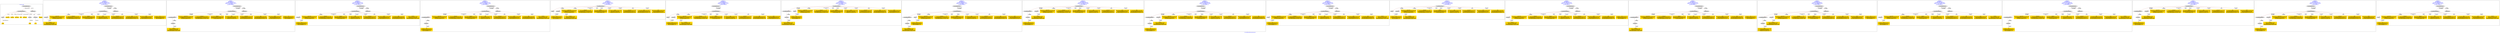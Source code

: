 digraph n0 {
fontcolor="blue"
remincross="true"
label="s14-s-california-african-american.json"
subgraph cluster_0 {
label="1-correct model"
n2[style="filled",color="white",fillcolor="lightgray",label="CulturalHeritageObject1"];
n3[style="filled",color="white",fillcolor="lightgray",label="Person1"];
n4[shape="plaintext",style="filled",fillcolor="gold",label="dimensions"];
n5[shape="plaintext",style="filled",fillcolor="gold",label="technique"];
n6[shape="plaintext",style="filled",fillcolor="gold",label="provenance"];
n7[shape="plaintext",style="filled",fillcolor="gold",label="title"];
n8[shape="plaintext",style="filled",fillcolor="gold",label="accessionId"];
n9[style="filled",color="white",fillcolor="lightgray",label="Concept1"];
n10[style="filled",color="white",fillcolor="lightgray",label="Document1"];
n11[shape="plaintext",style="filled",fillcolor="gold",label="artist"];
n12[style="filled",color="white",fillcolor="lightgray",label="EuropeanaAggregation1"];
n13[style="filled",color="white",fillcolor="lightgray",label="WebResource1"];
n14[shape="plaintext",style="filled",fillcolor="gold",label="imageUrl"];
n15[shape="plaintext",style="filled",fillcolor="gold",label="type"];
n16[shape="plaintext",style="filled",fillcolor="gold",label="url"];
}
subgraph cluster_1 {
label="candidate 0\nlink coherence:1.0\nnode coherence:1.0\nconfidence:0.5406839031728327\nmapping score:0.6246724121687219\ncost:11.9997\n-precision:0.67-recall:0.57"
n18[style="filled",color="white",fillcolor="lightgray",label="CulturalHeritageObject1"];
n19[style="filled",color="white",fillcolor="lightgray",label="Document1"];
n20[style="filled",color="white",fillcolor="lightgray",label="EuropeanaAggregation1"];
n21[style="filled",color="white",fillcolor="lightgray",label="WebResource1"];
n22[shape="plaintext",style="filled",fillcolor="gold",label="url\n[WebResource,classLink,0.531]\n[CulturalHeritageObject,extent,0.219]\n[Document,classLink,0.139]\n[Person,dateOfBirth,0.111]"];
n23[shape="plaintext",style="filled",fillcolor="gold",label="accessionId\n[CulturalHeritageObject,accessionNumber,0.735]\n[CulturalHeritageObject,provenance,0.224]\n[WebResource,classLink,0.041]\n[CulturalHeritageObject,title,0.0]"];
n24[shape="plaintext",style="filled",fillcolor="gold",label="dimensions\n[CulturalHeritageObject,extent,0.655]\n[CulturalHeritageObject,accessionNumber,0.151]\n[CulturalHeritageObject,description,0.105]\n[CulturalHeritageObject,provenance,0.089]"];
n25[shape="plaintext",style="filled",fillcolor="gold",label="technique\n[CulturalHeritageObject,medium,0.733]\n[CulturalHeritageObject,description,0.122]\n[Person,biographicalInformation,0.081]\n[Concept,prefLabel,0.064]"];
n26[shape="plaintext",style="filled",fillcolor="gold",label="type\n[CulturalHeritageObject,provenance,0.442]\n[Document,classLink,0.247]\n[CulturalHeritageObject,rightsHolder,0.178]\n[WebResource,classLink,0.133]"];
n27[shape="plaintext",style="filled",fillcolor="gold",label="provenance\n[CulturalHeritageObject,provenance,0.673]\n[CulturalHeritageObject,title,0.125]\n[CulturalHeritageObject,description,0.121]\n[Person,biographicalInformation,0.081]"];
n28[shape="plaintext",style="filled",fillcolor="gold",label="imageUrl\n[WebResource,classLink,0.495]\n[Document,classLink,0.489]\n[CulturalHeritageObject,description,0.008]\n[CulturalHeritageObject,medium,0.008]"];
n29[shape="plaintext",style="filled",fillcolor="gold",label="title\n[CulturalHeritageObject,title,0.346]\n[CulturalHeritageObject,description,0.32]\n[Person,biographicalInformation,0.218]\n[CulturalHeritageObject,provenance,0.116]"];
n30[shape="plaintext",style="filled",fillcolor="gold",label="artist\n[CulturalHeritageObject,description,0.261]\n[CulturalHeritageObject,title,0.254]\n[Person,nameOfThePerson,0.245]\n[CulturalHeritageObject,provenance,0.24]"];
}
subgraph cluster_2 {
label="candidate 1\nlink coherence:1.0\nnode coherence:1.0\nconfidence:0.5406839031728327\nmapping score:0.6246724121687219\ncost:12.99968\n-precision:0.54-recall:0.5"
n32[style="filled",color="white",fillcolor="lightgray",label="CulturalHeritageObject1"];
n33[style="filled",color="white",fillcolor="lightgray",label="CulturalHeritageObject2"];
n34[style="filled",color="white",fillcolor="lightgray",label="Document2"];
n35[style="filled",color="white",fillcolor="lightgray",label="EuropeanaAggregation1"];
n36[style="filled",color="white",fillcolor="lightgray",label="WebResource1"];
n37[shape="plaintext",style="filled",fillcolor="gold",label="url\n[WebResource,classLink,0.531]\n[CulturalHeritageObject,extent,0.219]\n[Document,classLink,0.139]\n[Person,dateOfBirth,0.111]"];
n38[shape="plaintext",style="filled",fillcolor="gold",label="accessionId\n[CulturalHeritageObject,accessionNumber,0.735]\n[CulturalHeritageObject,provenance,0.224]\n[WebResource,classLink,0.041]\n[CulturalHeritageObject,title,0.0]"];
n39[shape="plaintext",style="filled",fillcolor="gold",label="dimensions\n[CulturalHeritageObject,extent,0.655]\n[CulturalHeritageObject,accessionNumber,0.151]\n[CulturalHeritageObject,description,0.105]\n[CulturalHeritageObject,provenance,0.089]"];
n40[shape="plaintext",style="filled",fillcolor="gold",label="technique\n[CulturalHeritageObject,medium,0.733]\n[CulturalHeritageObject,description,0.122]\n[Person,biographicalInformation,0.081]\n[Concept,prefLabel,0.064]"];
n41[shape="plaintext",style="filled",fillcolor="gold",label="type\n[CulturalHeritageObject,provenance,0.442]\n[Document,classLink,0.247]\n[CulturalHeritageObject,rightsHolder,0.178]\n[WebResource,classLink,0.133]"];
n42[shape="plaintext",style="filled",fillcolor="gold",label="provenance\n[CulturalHeritageObject,provenance,0.673]\n[CulturalHeritageObject,title,0.125]\n[CulturalHeritageObject,description,0.121]\n[Person,biographicalInformation,0.081]"];
n43[shape="plaintext",style="filled",fillcolor="gold",label="imageUrl\n[WebResource,classLink,0.495]\n[Document,classLink,0.489]\n[CulturalHeritageObject,description,0.008]\n[CulturalHeritageObject,medium,0.008]"];
n44[shape="plaintext",style="filled",fillcolor="gold",label="title\n[CulturalHeritageObject,title,0.346]\n[CulturalHeritageObject,description,0.32]\n[Person,biographicalInformation,0.218]\n[CulturalHeritageObject,provenance,0.116]"];
n45[shape="plaintext",style="filled",fillcolor="gold",label="artist\n[CulturalHeritageObject,description,0.261]\n[CulturalHeritageObject,title,0.254]\n[Person,nameOfThePerson,0.245]\n[CulturalHeritageObject,provenance,0.24]"];
}
subgraph cluster_3 {
label="candidate 10\nlink coherence:1.0\nnode coherence:1.0\nconfidence:0.49395591104176184\nmapping score:0.6090964147916983\ncost:11.9997\n-precision:0.75-recall:0.64"
n47[style="filled",color="white",fillcolor="lightgray",label="CulturalHeritageObject1"];
n48[style="filled",color="white",fillcolor="lightgray",label="Document1"];
n49[style="filled",color="white",fillcolor="lightgray",label="EuropeanaAggregation1"];
n50[style="filled",color="white",fillcolor="lightgray",label="WebResource1"];
n51[shape="plaintext",style="filled",fillcolor="gold",label="imageUrl\n[WebResource,classLink,0.495]\n[Document,classLink,0.489]\n[CulturalHeritageObject,description,0.008]\n[CulturalHeritageObject,medium,0.008]"];
n52[shape="plaintext",style="filled",fillcolor="gold",label="accessionId\n[CulturalHeritageObject,accessionNumber,0.735]\n[CulturalHeritageObject,provenance,0.224]\n[WebResource,classLink,0.041]\n[CulturalHeritageObject,title,0.0]"];
n53[shape="plaintext",style="filled",fillcolor="gold",label="dimensions\n[CulturalHeritageObject,extent,0.655]\n[CulturalHeritageObject,accessionNumber,0.151]\n[CulturalHeritageObject,description,0.105]\n[CulturalHeritageObject,provenance,0.089]"];
n54[shape="plaintext",style="filled",fillcolor="gold",label="technique\n[CulturalHeritageObject,medium,0.733]\n[CulturalHeritageObject,description,0.122]\n[Person,biographicalInformation,0.081]\n[Concept,prefLabel,0.064]"];
n55[shape="plaintext",style="filled",fillcolor="gold",label="type\n[CulturalHeritageObject,provenance,0.442]\n[Document,classLink,0.247]\n[CulturalHeritageObject,rightsHolder,0.178]\n[WebResource,classLink,0.133]"];
n56[shape="plaintext",style="filled",fillcolor="gold",label="provenance\n[CulturalHeritageObject,provenance,0.673]\n[CulturalHeritageObject,title,0.125]\n[CulturalHeritageObject,description,0.121]\n[Person,biographicalInformation,0.081]"];
n57[shape="plaintext",style="filled",fillcolor="gold",label="url\n[WebResource,classLink,0.531]\n[CulturalHeritageObject,extent,0.219]\n[Document,classLink,0.139]\n[Person,dateOfBirth,0.111]"];
n58[shape="plaintext",style="filled",fillcolor="gold",label="artist\n[CulturalHeritageObject,description,0.261]\n[CulturalHeritageObject,title,0.254]\n[Person,nameOfThePerson,0.245]\n[CulturalHeritageObject,provenance,0.24]"];
n59[shape="plaintext",style="filled",fillcolor="gold",label="title\n[CulturalHeritageObject,title,0.346]\n[CulturalHeritageObject,description,0.32]\n[Person,biographicalInformation,0.218]\n[CulturalHeritageObject,provenance,0.116]"];
}
subgraph cluster_4 {
label="candidate 11\nlink coherence:1.0\nnode coherence:1.0\nconfidence:0.49395591104176184\nmapping score:0.6090964147916983\ncost:12.99968\n-precision:0.62-recall:0.57"
n61[style="filled",color="white",fillcolor="lightgray",label="CulturalHeritageObject1"];
n62[style="filled",color="white",fillcolor="lightgray",label="CulturalHeritageObject2"];
n63[style="filled",color="white",fillcolor="lightgray",label="Document2"];
n64[style="filled",color="white",fillcolor="lightgray",label="EuropeanaAggregation1"];
n65[style="filled",color="white",fillcolor="lightgray",label="WebResource1"];
n66[shape="plaintext",style="filled",fillcolor="gold",label="imageUrl\n[WebResource,classLink,0.495]\n[Document,classLink,0.489]\n[CulturalHeritageObject,description,0.008]\n[CulturalHeritageObject,medium,0.008]"];
n67[shape="plaintext",style="filled",fillcolor="gold",label="accessionId\n[CulturalHeritageObject,accessionNumber,0.735]\n[CulturalHeritageObject,provenance,0.224]\n[WebResource,classLink,0.041]\n[CulturalHeritageObject,title,0.0]"];
n68[shape="plaintext",style="filled",fillcolor="gold",label="dimensions\n[CulturalHeritageObject,extent,0.655]\n[CulturalHeritageObject,accessionNumber,0.151]\n[CulturalHeritageObject,description,0.105]\n[CulturalHeritageObject,provenance,0.089]"];
n69[shape="plaintext",style="filled",fillcolor="gold",label="technique\n[CulturalHeritageObject,medium,0.733]\n[CulturalHeritageObject,description,0.122]\n[Person,biographicalInformation,0.081]\n[Concept,prefLabel,0.064]"];
n70[shape="plaintext",style="filled",fillcolor="gold",label="type\n[CulturalHeritageObject,provenance,0.442]\n[Document,classLink,0.247]\n[CulturalHeritageObject,rightsHolder,0.178]\n[WebResource,classLink,0.133]"];
n71[shape="plaintext",style="filled",fillcolor="gold",label="provenance\n[CulturalHeritageObject,provenance,0.673]\n[CulturalHeritageObject,title,0.125]\n[CulturalHeritageObject,description,0.121]\n[Person,biographicalInformation,0.081]"];
n72[shape="plaintext",style="filled",fillcolor="gold",label="url\n[WebResource,classLink,0.531]\n[CulturalHeritageObject,extent,0.219]\n[Document,classLink,0.139]\n[Person,dateOfBirth,0.111]"];
n73[shape="plaintext",style="filled",fillcolor="gold",label="artist\n[CulturalHeritageObject,description,0.261]\n[CulturalHeritageObject,title,0.254]\n[Person,nameOfThePerson,0.245]\n[CulturalHeritageObject,provenance,0.24]"];
n74[shape="plaintext",style="filled",fillcolor="gold",label="title\n[CulturalHeritageObject,title,0.346]\n[CulturalHeritageObject,description,0.32]\n[Person,biographicalInformation,0.218]\n[CulturalHeritageObject,provenance,0.116]"];
}
subgraph cluster_5 {
label="candidate 12\nlink coherence:1.0\nnode coherence:1.0\nconfidence:0.4939296812470117\nmapping score:0.6090876715267817\ncost:10.9998\n-precision:0.64-recall:0.5"
n76[style="filled",color="white",fillcolor="lightgray",label="CulturalHeritageObject1"];
n77[style="filled",color="white",fillcolor="lightgray",label="Person1"];
n78[style="filled",color="white",fillcolor="lightgray",label="Document1"];
n79[shape="plaintext",style="filled",fillcolor="gold",label="accessionId\n[CulturalHeritageObject,accessionNumber,0.735]\n[CulturalHeritageObject,provenance,0.224]\n[WebResource,classLink,0.041]\n[CulturalHeritageObject,title,0.0]"];
n80[shape="plaintext",style="filled",fillcolor="gold",label="dimensions\n[CulturalHeritageObject,extent,0.655]\n[CulturalHeritageObject,accessionNumber,0.151]\n[CulturalHeritageObject,description,0.105]\n[CulturalHeritageObject,provenance,0.089]"];
n81[shape="plaintext",style="filled",fillcolor="gold",label="technique\n[CulturalHeritageObject,medium,0.733]\n[CulturalHeritageObject,description,0.122]\n[Person,biographicalInformation,0.081]\n[Concept,prefLabel,0.064]"];
n82[shape="plaintext",style="filled",fillcolor="gold",label="type\n[CulturalHeritageObject,provenance,0.442]\n[Document,classLink,0.247]\n[CulturalHeritageObject,rightsHolder,0.178]\n[WebResource,classLink,0.133]"];
n83[shape="plaintext",style="filled",fillcolor="gold",label="provenance\n[CulturalHeritageObject,provenance,0.673]\n[CulturalHeritageObject,title,0.125]\n[CulturalHeritageObject,description,0.121]\n[Person,biographicalInformation,0.081]"];
n84[shape="plaintext",style="filled",fillcolor="gold",label="url\n[WebResource,classLink,0.531]\n[CulturalHeritageObject,extent,0.219]\n[Document,classLink,0.139]\n[Person,dateOfBirth,0.111]"];
n85[shape="plaintext",style="filled",fillcolor="gold",label="imageUrl\n[WebResource,classLink,0.495]\n[Document,classLink,0.489]\n[CulturalHeritageObject,description,0.008]\n[CulturalHeritageObject,medium,0.008]"];
n86[shape="plaintext",style="filled",fillcolor="gold",label="title\n[CulturalHeritageObject,title,0.346]\n[CulturalHeritageObject,description,0.32]\n[Person,biographicalInformation,0.218]\n[CulturalHeritageObject,provenance,0.116]"];
n87[shape="plaintext",style="filled",fillcolor="gold",label="artist\n[CulturalHeritageObject,description,0.261]\n[CulturalHeritageObject,title,0.254]\n[Person,nameOfThePerson,0.245]\n[CulturalHeritageObject,provenance,0.24]"];
}
subgraph cluster_6 {
label="candidate 13\nlink coherence:1.0\nnode coherence:1.0\nconfidence:0.4939296812470117\nmapping score:0.6090876715267817\ncost:11.99966\n-precision:0.67-recall:0.57"
n89[style="filled",color="white",fillcolor="lightgray",label="CulturalHeritageObject1"];
n90[style="filled",color="white",fillcolor="lightgray",label="Person1"];
n91[style="filled",color="white",fillcolor="lightgray",label="Document1"];
n92[style="filled",color="white",fillcolor="lightgray",label="EuropeanaAggregation1"];
n93[shape="plaintext",style="filled",fillcolor="gold",label="accessionId\n[CulturalHeritageObject,accessionNumber,0.735]\n[CulturalHeritageObject,provenance,0.224]\n[WebResource,classLink,0.041]\n[CulturalHeritageObject,title,0.0]"];
n94[shape="plaintext",style="filled",fillcolor="gold",label="dimensions\n[CulturalHeritageObject,extent,0.655]\n[CulturalHeritageObject,accessionNumber,0.151]\n[CulturalHeritageObject,description,0.105]\n[CulturalHeritageObject,provenance,0.089]"];
n95[shape="plaintext",style="filled",fillcolor="gold",label="technique\n[CulturalHeritageObject,medium,0.733]\n[CulturalHeritageObject,description,0.122]\n[Person,biographicalInformation,0.081]\n[Concept,prefLabel,0.064]"];
n96[shape="plaintext",style="filled",fillcolor="gold",label="type\n[CulturalHeritageObject,provenance,0.442]\n[Document,classLink,0.247]\n[CulturalHeritageObject,rightsHolder,0.178]\n[WebResource,classLink,0.133]"];
n97[shape="plaintext",style="filled",fillcolor="gold",label="provenance\n[CulturalHeritageObject,provenance,0.673]\n[CulturalHeritageObject,title,0.125]\n[CulturalHeritageObject,description,0.121]\n[Person,biographicalInformation,0.081]"];
n98[shape="plaintext",style="filled",fillcolor="gold",label="url\n[WebResource,classLink,0.531]\n[CulturalHeritageObject,extent,0.219]\n[Document,classLink,0.139]\n[Person,dateOfBirth,0.111]"];
n99[shape="plaintext",style="filled",fillcolor="gold",label="imageUrl\n[WebResource,classLink,0.495]\n[Document,classLink,0.489]\n[CulturalHeritageObject,description,0.008]\n[CulturalHeritageObject,medium,0.008]"];
n100[shape="plaintext",style="filled",fillcolor="gold",label="title\n[CulturalHeritageObject,title,0.346]\n[CulturalHeritageObject,description,0.32]\n[Person,biographicalInformation,0.218]\n[CulturalHeritageObject,provenance,0.116]"];
n101[shape="plaintext",style="filled",fillcolor="gold",label="artist\n[CulturalHeritageObject,description,0.261]\n[CulturalHeritageObject,title,0.254]\n[Person,nameOfThePerson,0.245]\n[CulturalHeritageObject,provenance,0.24]"];
}
subgraph cluster_7 {
label="candidate 14\nlink coherence:1.0\nnode coherence:1.0\nconfidence:0.4939296812470117\nmapping score:0.6090876715267817\ncost:11.99978\n-precision:0.5-recall:0.43"
n103[style="filled",color="white",fillcolor="lightgray",label="CulturalHeritageObject1"];
n104[style="filled",color="white",fillcolor="lightgray",label="CulturalHeritageObject2"];
n105[style="filled",color="white",fillcolor="lightgray",label="Person1"];
n106[style="filled",color="white",fillcolor="lightgray",label="Document2"];
n107[shape="plaintext",style="filled",fillcolor="gold",label="accessionId\n[CulturalHeritageObject,accessionNumber,0.735]\n[CulturalHeritageObject,provenance,0.224]\n[WebResource,classLink,0.041]\n[CulturalHeritageObject,title,0.0]"];
n108[shape="plaintext",style="filled",fillcolor="gold",label="dimensions\n[CulturalHeritageObject,extent,0.655]\n[CulturalHeritageObject,accessionNumber,0.151]\n[CulturalHeritageObject,description,0.105]\n[CulturalHeritageObject,provenance,0.089]"];
n109[shape="plaintext",style="filled",fillcolor="gold",label="technique\n[CulturalHeritageObject,medium,0.733]\n[CulturalHeritageObject,description,0.122]\n[Person,biographicalInformation,0.081]\n[Concept,prefLabel,0.064]"];
n110[shape="plaintext",style="filled",fillcolor="gold",label="type\n[CulturalHeritageObject,provenance,0.442]\n[Document,classLink,0.247]\n[CulturalHeritageObject,rightsHolder,0.178]\n[WebResource,classLink,0.133]"];
n111[shape="plaintext",style="filled",fillcolor="gold",label="provenance\n[CulturalHeritageObject,provenance,0.673]\n[CulturalHeritageObject,title,0.125]\n[CulturalHeritageObject,description,0.121]\n[Person,biographicalInformation,0.081]"];
n112[shape="plaintext",style="filled",fillcolor="gold",label="url\n[WebResource,classLink,0.531]\n[CulturalHeritageObject,extent,0.219]\n[Document,classLink,0.139]\n[Person,dateOfBirth,0.111]"];
n113[shape="plaintext",style="filled",fillcolor="gold",label="imageUrl\n[WebResource,classLink,0.495]\n[Document,classLink,0.489]\n[CulturalHeritageObject,description,0.008]\n[CulturalHeritageObject,medium,0.008]"];
n114[shape="plaintext",style="filled",fillcolor="gold",label="title\n[CulturalHeritageObject,title,0.346]\n[CulturalHeritageObject,description,0.32]\n[Person,biographicalInformation,0.218]\n[CulturalHeritageObject,provenance,0.116]"];
n115[shape="plaintext",style="filled",fillcolor="gold",label="artist\n[CulturalHeritageObject,description,0.261]\n[CulturalHeritageObject,title,0.254]\n[Person,nameOfThePerson,0.245]\n[CulturalHeritageObject,provenance,0.24]"];
}
subgraph cluster_8 {
label="candidate 15\nlink coherence:1.0\nnode coherence:1.0\nconfidence:0.4939296812470117\nmapping score:0.6090876715267817\ncost:12.99964\n-precision:0.54-recall:0.5"
n117[style="filled",color="white",fillcolor="lightgray",label="CulturalHeritageObject1"];
n118[style="filled",color="white",fillcolor="lightgray",label="CulturalHeritageObject2"];
n119[style="filled",color="white",fillcolor="lightgray",label="Person1"];
n120[style="filled",color="white",fillcolor="lightgray",label="Document2"];
n121[style="filled",color="white",fillcolor="lightgray",label="EuropeanaAggregation1"];
n122[shape="plaintext",style="filled",fillcolor="gold",label="accessionId\n[CulturalHeritageObject,accessionNumber,0.735]\n[CulturalHeritageObject,provenance,0.224]\n[WebResource,classLink,0.041]\n[CulturalHeritageObject,title,0.0]"];
n123[shape="plaintext",style="filled",fillcolor="gold",label="dimensions\n[CulturalHeritageObject,extent,0.655]\n[CulturalHeritageObject,accessionNumber,0.151]\n[CulturalHeritageObject,description,0.105]\n[CulturalHeritageObject,provenance,0.089]"];
n124[shape="plaintext",style="filled",fillcolor="gold",label="technique\n[CulturalHeritageObject,medium,0.733]\n[CulturalHeritageObject,description,0.122]\n[Person,biographicalInformation,0.081]\n[Concept,prefLabel,0.064]"];
n125[shape="plaintext",style="filled",fillcolor="gold",label="type\n[CulturalHeritageObject,provenance,0.442]\n[Document,classLink,0.247]\n[CulturalHeritageObject,rightsHolder,0.178]\n[WebResource,classLink,0.133]"];
n126[shape="plaintext",style="filled",fillcolor="gold",label="provenance\n[CulturalHeritageObject,provenance,0.673]\n[CulturalHeritageObject,title,0.125]\n[CulturalHeritageObject,description,0.121]\n[Person,biographicalInformation,0.081]"];
n127[shape="plaintext",style="filled",fillcolor="gold",label="url\n[WebResource,classLink,0.531]\n[CulturalHeritageObject,extent,0.219]\n[Document,classLink,0.139]\n[Person,dateOfBirth,0.111]"];
n128[shape="plaintext",style="filled",fillcolor="gold",label="imageUrl\n[WebResource,classLink,0.495]\n[Document,classLink,0.489]\n[CulturalHeritageObject,description,0.008]\n[CulturalHeritageObject,medium,0.008]"];
n129[shape="plaintext",style="filled",fillcolor="gold",label="title\n[CulturalHeritageObject,title,0.346]\n[CulturalHeritageObject,description,0.32]\n[Person,biographicalInformation,0.218]\n[CulturalHeritageObject,provenance,0.116]"];
n130[shape="plaintext",style="filled",fillcolor="gold",label="artist\n[CulturalHeritageObject,description,0.261]\n[CulturalHeritageObject,title,0.254]\n[Person,nameOfThePerson,0.245]\n[CulturalHeritageObject,provenance,0.24]"];
}
subgraph cluster_9 {
label="candidate 16\nlink coherence:1.0\nnode coherence:1.0\nconfidence:0.4932807560538536\nmapping score:0.6088713631290623\ncost:11.99994\n-precision:0.42-recall:0.36"
n132[style="filled",color="white",fillcolor="lightgray",label="CulturalHeritageObject1"];
n133[style="filled",color="white",fillcolor="lightgray",label="CulturalHeritageObject2"];
n134[style="filled",color="white",fillcolor="lightgray",label="Document1"];
n135[style="filled",color="white",fillcolor="lightgray",label="Document2"];
n136[shape="plaintext",style="filled",fillcolor="gold",label="accessionId\n[CulturalHeritageObject,accessionNumber,0.735]\n[CulturalHeritageObject,provenance,0.224]\n[WebResource,classLink,0.041]\n[CulturalHeritageObject,title,0.0]"];
n137[shape="plaintext",style="filled",fillcolor="gold",label="dimensions\n[CulturalHeritageObject,extent,0.655]\n[CulturalHeritageObject,accessionNumber,0.151]\n[CulturalHeritageObject,description,0.105]\n[CulturalHeritageObject,provenance,0.089]"];
n138[shape="plaintext",style="filled",fillcolor="gold",label="technique\n[CulturalHeritageObject,medium,0.733]\n[CulturalHeritageObject,description,0.122]\n[Person,biographicalInformation,0.081]\n[Concept,prefLabel,0.064]"];
n139[shape="plaintext",style="filled",fillcolor="gold",label="type\n[CulturalHeritageObject,provenance,0.442]\n[Document,classLink,0.247]\n[CulturalHeritageObject,rightsHolder,0.178]\n[WebResource,classLink,0.133]"];
n140[shape="plaintext",style="filled",fillcolor="gold",label="provenance\n[CulturalHeritageObject,provenance,0.673]\n[CulturalHeritageObject,title,0.125]\n[CulturalHeritageObject,description,0.121]\n[Person,biographicalInformation,0.081]"];
n141[shape="plaintext",style="filled",fillcolor="gold",label="url\n[WebResource,classLink,0.531]\n[CulturalHeritageObject,extent,0.219]\n[Document,classLink,0.139]\n[Person,dateOfBirth,0.111]"];
n142[shape="plaintext",style="filled",fillcolor="gold",label="imageUrl\n[WebResource,classLink,0.495]\n[Document,classLink,0.489]\n[CulturalHeritageObject,description,0.008]\n[CulturalHeritageObject,medium,0.008]"];
n143[shape="plaintext",style="filled",fillcolor="gold",label="artist\n[CulturalHeritageObject,description,0.261]\n[CulturalHeritageObject,title,0.254]\n[Person,nameOfThePerson,0.245]\n[CulturalHeritageObject,provenance,0.24]"];
n144[shape="plaintext",style="filled",fillcolor="gold",label="title\n[CulturalHeritageObject,title,0.346]\n[CulturalHeritageObject,description,0.32]\n[Person,biographicalInformation,0.218]\n[CulturalHeritageObject,provenance,0.116]"];
}
subgraph cluster_10 {
label="candidate 17\nlink coherence:1.0\nnode coherence:1.0\nconfidence:0.4932807560538536\nmapping score:0.6088713631290623\ncost:12.9998\n-precision:0.46-recall:0.43"
n146[style="filled",color="white",fillcolor="lightgray",label="CulturalHeritageObject1"];
n147[style="filled",color="white",fillcolor="lightgray",label="CulturalHeritageObject2"];
n148[style="filled",color="white",fillcolor="lightgray",label="Document1"];
n149[style="filled",color="white",fillcolor="lightgray",label="Document2"];
n150[style="filled",color="white",fillcolor="lightgray",label="EuropeanaAggregation1"];
n151[shape="plaintext",style="filled",fillcolor="gold",label="accessionId\n[CulturalHeritageObject,accessionNumber,0.735]\n[CulturalHeritageObject,provenance,0.224]\n[WebResource,classLink,0.041]\n[CulturalHeritageObject,title,0.0]"];
n152[shape="plaintext",style="filled",fillcolor="gold",label="dimensions\n[CulturalHeritageObject,extent,0.655]\n[CulturalHeritageObject,accessionNumber,0.151]\n[CulturalHeritageObject,description,0.105]\n[CulturalHeritageObject,provenance,0.089]"];
n153[shape="plaintext",style="filled",fillcolor="gold",label="technique\n[CulturalHeritageObject,medium,0.733]\n[CulturalHeritageObject,description,0.122]\n[Person,biographicalInformation,0.081]\n[Concept,prefLabel,0.064]"];
n154[shape="plaintext",style="filled",fillcolor="gold",label="type\n[CulturalHeritageObject,provenance,0.442]\n[Document,classLink,0.247]\n[CulturalHeritageObject,rightsHolder,0.178]\n[WebResource,classLink,0.133]"];
n155[shape="plaintext",style="filled",fillcolor="gold",label="provenance\n[CulturalHeritageObject,provenance,0.673]\n[CulturalHeritageObject,title,0.125]\n[CulturalHeritageObject,description,0.121]\n[Person,biographicalInformation,0.081]"];
n156[shape="plaintext",style="filled",fillcolor="gold",label="url\n[WebResource,classLink,0.531]\n[CulturalHeritageObject,extent,0.219]\n[Document,classLink,0.139]\n[Person,dateOfBirth,0.111]"];
n157[shape="plaintext",style="filled",fillcolor="gold",label="imageUrl\n[WebResource,classLink,0.495]\n[Document,classLink,0.489]\n[CulturalHeritageObject,description,0.008]\n[CulturalHeritageObject,medium,0.008]"];
n158[shape="plaintext",style="filled",fillcolor="gold",label="artist\n[CulturalHeritageObject,description,0.261]\n[CulturalHeritageObject,title,0.254]\n[Person,nameOfThePerson,0.245]\n[CulturalHeritageObject,provenance,0.24]"];
n159[shape="plaintext",style="filled",fillcolor="gold",label="title\n[CulturalHeritageObject,title,0.346]\n[CulturalHeritageObject,description,0.32]\n[Person,biographicalInformation,0.218]\n[CulturalHeritageObject,provenance,0.116]"];
}
subgraph cluster_11 {
label="candidate 18\nlink coherence:1.0\nnode coherence:1.0\nconfidence:0.4908487808040356\nmapping score:0.6080607047124563\ncost:11.99954\n-precision:0.67-recall:0.57"
n161[style="filled",color="white",fillcolor="lightgray",label="CulturalHeritageObject1"];
n162[style="filled",color="white",fillcolor="lightgray",label="Person1"];
n163[style="filled",color="white",fillcolor="lightgray",label="EuropeanaAggregation1"];
n164[style="filled",color="white",fillcolor="lightgray",label="WebResource1"];
n165[shape="plaintext",style="filled",fillcolor="gold",label="imageUrl\n[WebResource,classLink,0.495]\n[Document,classLink,0.489]\n[CulturalHeritageObject,description,0.008]\n[CulturalHeritageObject,medium,0.008]"];
n166[shape="plaintext",style="filled",fillcolor="gold",label="accessionId\n[CulturalHeritageObject,accessionNumber,0.735]\n[CulturalHeritageObject,provenance,0.224]\n[WebResource,classLink,0.041]\n[CulturalHeritageObject,title,0.0]"];
n167[shape="plaintext",style="filled",fillcolor="gold",label="dimensions\n[CulturalHeritageObject,extent,0.655]\n[CulturalHeritageObject,accessionNumber,0.151]\n[CulturalHeritageObject,description,0.105]\n[CulturalHeritageObject,provenance,0.089]"];
n168[shape="plaintext",style="filled",fillcolor="gold",label="technique\n[CulturalHeritageObject,medium,0.733]\n[CulturalHeritageObject,description,0.122]\n[Person,biographicalInformation,0.081]\n[Concept,prefLabel,0.064]"];
n169[shape="plaintext",style="filled",fillcolor="gold",label="type\n[CulturalHeritageObject,provenance,0.442]\n[Document,classLink,0.247]\n[CulturalHeritageObject,rightsHolder,0.178]\n[WebResource,classLink,0.133]"];
n170[shape="plaintext",style="filled",fillcolor="gold",label="provenance\n[CulturalHeritageObject,provenance,0.673]\n[CulturalHeritageObject,title,0.125]\n[CulturalHeritageObject,description,0.121]\n[Person,biographicalInformation,0.081]"];
n171[shape="plaintext",style="filled",fillcolor="gold",label="url\n[WebResource,classLink,0.531]\n[CulturalHeritageObject,extent,0.219]\n[Document,classLink,0.139]\n[Person,dateOfBirth,0.111]"];
n172[shape="plaintext",style="filled",fillcolor="gold",label="artist\n[CulturalHeritageObject,description,0.261]\n[CulturalHeritageObject,title,0.254]\n[Person,nameOfThePerson,0.245]\n[CulturalHeritageObject,provenance,0.24]"];
n173[shape="plaintext",style="filled",fillcolor="gold",label="title\n[CulturalHeritageObject,title,0.346]\n[CulturalHeritageObject,description,0.32]\n[Person,biographicalInformation,0.218]\n[CulturalHeritageObject,provenance,0.116]"];
}
subgraph cluster_12 {
label="candidate 19\nlink coherence:1.0\nnode coherence:1.0\nconfidence:0.49017362581612733\nmapping score:0.6078356530498202\ncost:10.9998\n-precision:0.55-recall:0.43"
n175[style="filled",color="white",fillcolor="lightgray",label="CulturalHeritageObject1"];
n176[style="filled",color="white",fillcolor="lightgray",label="Person1"];
n177[style="filled",color="white",fillcolor="lightgray",label="Document1"];
n178[shape="plaintext",style="filled",fillcolor="gold",label="accessionId\n[CulturalHeritageObject,accessionNumber,0.735]\n[CulturalHeritageObject,provenance,0.224]\n[WebResource,classLink,0.041]\n[CulturalHeritageObject,title,0.0]"];
n179[shape="plaintext",style="filled",fillcolor="gold",label="dimensions\n[CulturalHeritageObject,extent,0.655]\n[CulturalHeritageObject,accessionNumber,0.151]\n[CulturalHeritageObject,description,0.105]\n[CulturalHeritageObject,provenance,0.089]"];
n180[shape="plaintext",style="filled",fillcolor="gold",label="technique\n[CulturalHeritageObject,medium,0.733]\n[CulturalHeritageObject,description,0.122]\n[Person,biographicalInformation,0.081]\n[Concept,prefLabel,0.064]"];
n181[shape="plaintext",style="filled",fillcolor="gold",label="type\n[CulturalHeritageObject,provenance,0.442]\n[Document,classLink,0.247]\n[CulturalHeritageObject,rightsHolder,0.178]\n[WebResource,classLink,0.133]"];
n182[shape="plaintext",style="filled",fillcolor="gold",label="provenance\n[CulturalHeritageObject,provenance,0.673]\n[CulturalHeritageObject,title,0.125]\n[CulturalHeritageObject,description,0.121]\n[Person,biographicalInformation,0.081]"];
n183[shape="plaintext",style="filled",fillcolor="gold",label="url\n[WebResource,classLink,0.531]\n[CulturalHeritageObject,extent,0.219]\n[Document,classLink,0.139]\n[Person,dateOfBirth,0.111]"];
n184[shape="plaintext",style="filled",fillcolor="gold",label="imageUrl\n[WebResource,classLink,0.495]\n[Document,classLink,0.489]\n[CulturalHeritageObject,description,0.008]\n[CulturalHeritageObject,medium,0.008]"];
n185[shape="plaintext",style="filled",fillcolor="gold",label="artist\n[CulturalHeritageObject,description,0.261]\n[CulturalHeritageObject,title,0.254]\n[Person,nameOfThePerson,0.245]\n[CulturalHeritageObject,provenance,0.24]"];
n186[shape="plaintext",style="filled",fillcolor="gold",label="title\n[CulturalHeritageObject,title,0.346]\n[CulturalHeritageObject,description,0.32]\n[Person,biographicalInformation,0.218]\n[CulturalHeritageObject,provenance,0.116]"];
}
subgraph cluster_13 {
label="candidate 2\nlink coherence:1.0\nnode coherence:1.0\nconfidence:0.5369278477419483\nmapping score:0.6234203936917605\ncost:11.9997\n-precision:0.58-recall:0.5"
n188[style="filled",color="white",fillcolor="lightgray",label="CulturalHeritageObject1"];
n189[style="filled",color="white",fillcolor="lightgray",label="Document1"];
n190[style="filled",color="white",fillcolor="lightgray",label="EuropeanaAggregation1"];
n191[style="filled",color="white",fillcolor="lightgray",label="WebResource1"];
n192[shape="plaintext",style="filled",fillcolor="gold",label="url\n[WebResource,classLink,0.531]\n[CulturalHeritageObject,extent,0.219]\n[Document,classLink,0.139]\n[Person,dateOfBirth,0.111]"];
n193[shape="plaintext",style="filled",fillcolor="gold",label="accessionId\n[CulturalHeritageObject,accessionNumber,0.735]\n[CulturalHeritageObject,provenance,0.224]\n[WebResource,classLink,0.041]\n[CulturalHeritageObject,title,0.0]"];
n194[shape="plaintext",style="filled",fillcolor="gold",label="dimensions\n[CulturalHeritageObject,extent,0.655]\n[CulturalHeritageObject,accessionNumber,0.151]\n[CulturalHeritageObject,description,0.105]\n[CulturalHeritageObject,provenance,0.089]"];
n195[shape="plaintext",style="filled",fillcolor="gold",label="technique\n[CulturalHeritageObject,medium,0.733]\n[CulturalHeritageObject,description,0.122]\n[Person,biographicalInformation,0.081]\n[Concept,prefLabel,0.064]"];
n196[shape="plaintext",style="filled",fillcolor="gold",label="type\n[CulturalHeritageObject,provenance,0.442]\n[Document,classLink,0.247]\n[CulturalHeritageObject,rightsHolder,0.178]\n[WebResource,classLink,0.133]"];
n197[shape="plaintext",style="filled",fillcolor="gold",label="provenance\n[CulturalHeritageObject,provenance,0.673]\n[CulturalHeritageObject,title,0.125]\n[CulturalHeritageObject,description,0.121]\n[Person,biographicalInformation,0.081]"];
n198[shape="plaintext",style="filled",fillcolor="gold",label="imageUrl\n[WebResource,classLink,0.495]\n[Document,classLink,0.489]\n[CulturalHeritageObject,description,0.008]\n[CulturalHeritageObject,medium,0.008]"];
n199[shape="plaintext",style="filled",fillcolor="gold",label="artist\n[CulturalHeritageObject,description,0.261]\n[CulturalHeritageObject,title,0.254]\n[Person,nameOfThePerson,0.245]\n[CulturalHeritageObject,provenance,0.24]"];
n200[shape="plaintext",style="filled",fillcolor="gold",label="title\n[CulturalHeritageObject,title,0.346]\n[CulturalHeritageObject,description,0.32]\n[Person,biographicalInformation,0.218]\n[CulturalHeritageObject,provenance,0.116]"];
}
subgraph cluster_14 {
label="candidate 3\nlink coherence:1.0\nnode coherence:1.0\nconfidence:0.5369278477419483\nmapping score:0.6234203936917605\ncost:12.99968\n-precision:0.46-recall:0.43"
n202[style="filled",color="white",fillcolor="lightgray",label="CulturalHeritageObject1"];
n203[style="filled",color="white",fillcolor="lightgray",label="CulturalHeritageObject2"];
n204[style="filled",color="white",fillcolor="lightgray",label="Document2"];
n205[style="filled",color="white",fillcolor="lightgray",label="EuropeanaAggregation1"];
n206[style="filled",color="white",fillcolor="lightgray",label="WebResource1"];
n207[shape="plaintext",style="filled",fillcolor="gold",label="url\n[WebResource,classLink,0.531]\n[CulturalHeritageObject,extent,0.219]\n[Document,classLink,0.139]\n[Person,dateOfBirth,0.111]"];
n208[shape="plaintext",style="filled",fillcolor="gold",label="accessionId\n[CulturalHeritageObject,accessionNumber,0.735]\n[CulturalHeritageObject,provenance,0.224]\n[WebResource,classLink,0.041]\n[CulturalHeritageObject,title,0.0]"];
n209[shape="plaintext",style="filled",fillcolor="gold",label="dimensions\n[CulturalHeritageObject,extent,0.655]\n[CulturalHeritageObject,accessionNumber,0.151]\n[CulturalHeritageObject,description,0.105]\n[CulturalHeritageObject,provenance,0.089]"];
n210[shape="plaintext",style="filled",fillcolor="gold",label="technique\n[CulturalHeritageObject,medium,0.733]\n[CulturalHeritageObject,description,0.122]\n[Person,biographicalInformation,0.081]\n[Concept,prefLabel,0.064]"];
n211[shape="plaintext",style="filled",fillcolor="gold",label="type\n[CulturalHeritageObject,provenance,0.442]\n[Document,classLink,0.247]\n[CulturalHeritageObject,rightsHolder,0.178]\n[WebResource,classLink,0.133]"];
n212[shape="plaintext",style="filled",fillcolor="gold",label="provenance\n[CulturalHeritageObject,provenance,0.673]\n[CulturalHeritageObject,title,0.125]\n[CulturalHeritageObject,description,0.121]\n[Person,biographicalInformation,0.081]"];
n213[shape="plaintext",style="filled",fillcolor="gold",label="imageUrl\n[WebResource,classLink,0.495]\n[Document,classLink,0.489]\n[CulturalHeritageObject,description,0.008]\n[CulturalHeritageObject,medium,0.008]"];
n214[shape="plaintext",style="filled",fillcolor="gold",label="artist\n[CulturalHeritageObject,description,0.261]\n[CulturalHeritageObject,title,0.254]\n[Person,nameOfThePerson,0.245]\n[CulturalHeritageObject,provenance,0.24]"];
n215[shape="plaintext",style="filled",fillcolor="gold",label="title\n[CulturalHeritageObject,title,0.346]\n[CulturalHeritageObject,description,0.32]\n[Person,biographicalInformation,0.218]\n[CulturalHeritageObject,provenance,0.116]"];
}
subgraph cluster_15 {
label="candidate 4\nlink coherence:1.0\nnode coherence:1.0\nconfidence:0.5189510079909186\nmapping score:0.5989095952562321\ncost:13.99966\n-precision:0.57-recall:0.57"
n217[style="filled",color="white",fillcolor="lightgray",label="CulturalHeritageObject1"];
n218[style="filled",color="white",fillcolor="lightgray",label="CulturalHeritageObject2"];
n219[style="filled",color="white",fillcolor="lightgray",label="Document1"];
n220[style="filled",color="white",fillcolor="lightgray",label="Document2"];
n221[style="filled",color="white",fillcolor="lightgray",label="EuropeanaAggregation1"];
n222[style="filled",color="white",fillcolor="lightgray",label="WebResource1"];
n223[shape="plaintext",style="filled",fillcolor="gold",label="url\n[WebResource,classLink,0.531]\n[CulturalHeritageObject,extent,0.219]\n[Document,classLink,0.139]\n[Person,dateOfBirth,0.111]"];
n224[shape="plaintext",style="filled",fillcolor="gold",label="accessionId\n[CulturalHeritageObject,accessionNumber,0.735]\n[CulturalHeritageObject,provenance,0.224]\n[WebResource,classLink,0.041]\n[CulturalHeritageObject,title,0.0]"];
n225[shape="plaintext",style="filled",fillcolor="gold",label="dimensions\n[CulturalHeritageObject,extent,0.655]\n[CulturalHeritageObject,accessionNumber,0.151]\n[CulturalHeritageObject,description,0.105]\n[CulturalHeritageObject,provenance,0.089]"];
n226[shape="plaintext",style="filled",fillcolor="gold",label="technique\n[CulturalHeritageObject,medium,0.733]\n[CulturalHeritageObject,description,0.122]\n[Person,biographicalInformation,0.081]\n[Concept,prefLabel,0.064]"];
n227[shape="plaintext",style="filled",fillcolor="gold",label="provenance\n[CulturalHeritageObject,provenance,0.673]\n[CulturalHeritageObject,title,0.125]\n[CulturalHeritageObject,description,0.121]\n[Person,biographicalInformation,0.081]"];
n228[shape="plaintext",style="filled",fillcolor="gold",label="imageUrl\n[WebResource,classLink,0.495]\n[Document,classLink,0.489]\n[CulturalHeritageObject,description,0.008]\n[CulturalHeritageObject,medium,0.008]"];
n229[shape="plaintext",style="filled",fillcolor="gold",label="type\n[CulturalHeritageObject,provenance,0.442]\n[Document,classLink,0.247]\n[CulturalHeritageObject,rightsHolder,0.178]\n[WebResource,classLink,0.133]"];
n230[shape="plaintext",style="filled",fillcolor="gold",label="title\n[CulturalHeritageObject,title,0.346]\n[CulturalHeritageObject,description,0.32]\n[Person,biographicalInformation,0.218]\n[CulturalHeritageObject,provenance,0.116]"];
n231[shape="plaintext",style="filled",fillcolor="gold",label="artist\n[CulturalHeritageObject,description,0.261]\n[CulturalHeritageObject,title,0.254]\n[Person,nameOfThePerson,0.245]\n[CulturalHeritageObject,provenance,0.24]"];
}
subgraph cluster_16 {
label="candidate 5\nlink coherence:1.0\nnode coherence:1.0\nconfidence:0.4977119664726461\nmapping score:0.6103484332686598\ncost:11.9997\n-precision:0.83-recall:0.71"
n233[style="filled",color="white",fillcolor="lightgray",label="CulturalHeritageObject1"];
n234[style="filled",color="white",fillcolor="lightgray",label="Document1"];
n235[style="filled",color="white",fillcolor="lightgray",label="EuropeanaAggregation1"];
n236[style="filled",color="white",fillcolor="lightgray",label="WebResource1"];
n237[shape="plaintext",style="filled",fillcolor="gold",label="imageUrl\n[WebResource,classLink,0.495]\n[Document,classLink,0.489]\n[CulturalHeritageObject,description,0.008]\n[CulturalHeritageObject,medium,0.008]"];
n238[shape="plaintext",style="filled",fillcolor="gold",label="accessionId\n[CulturalHeritageObject,accessionNumber,0.735]\n[CulturalHeritageObject,provenance,0.224]\n[WebResource,classLink,0.041]\n[CulturalHeritageObject,title,0.0]"];
n239[shape="plaintext",style="filled",fillcolor="gold",label="dimensions\n[CulturalHeritageObject,extent,0.655]\n[CulturalHeritageObject,accessionNumber,0.151]\n[CulturalHeritageObject,description,0.105]\n[CulturalHeritageObject,provenance,0.089]"];
n240[shape="plaintext",style="filled",fillcolor="gold",label="technique\n[CulturalHeritageObject,medium,0.733]\n[CulturalHeritageObject,description,0.122]\n[Person,biographicalInformation,0.081]\n[Concept,prefLabel,0.064]"];
n241[shape="plaintext",style="filled",fillcolor="gold",label="type\n[CulturalHeritageObject,provenance,0.442]\n[Document,classLink,0.247]\n[CulturalHeritageObject,rightsHolder,0.178]\n[WebResource,classLink,0.133]"];
n242[shape="plaintext",style="filled",fillcolor="gold",label="provenance\n[CulturalHeritageObject,provenance,0.673]\n[CulturalHeritageObject,title,0.125]\n[CulturalHeritageObject,description,0.121]\n[Person,biographicalInformation,0.081]"];
n243[shape="plaintext",style="filled",fillcolor="gold",label="url\n[WebResource,classLink,0.531]\n[CulturalHeritageObject,extent,0.219]\n[Document,classLink,0.139]\n[Person,dateOfBirth,0.111]"];
n244[shape="plaintext",style="filled",fillcolor="gold",label="title\n[CulturalHeritageObject,title,0.346]\n[CulturalHeritageObject,description,0.32]\n[Person,biographicalInformation,0.218]\n[CulturalHeritageObject,provenance,0.116]"];
n245[shape="plaintext",style="filled",fillcolor="gold",label="artist\n[CulturalHeritageObject,description,0.261]\n[CulturalHeritageObject,title,0.254]\n[Person,nameOfThePerson,0.245]\n[CulturalHeritageObject,provenance,0.24]"];
}
subgraph cluster_17 {
label="candidate 6\nlink coherence:1.0\nnode coherence:1.0\nconfidence:0.4977119664726461\nmapping score:0.6103484332686598\ncost:12.99968\n-precision:0.69-recall:0.64"
n247[style="filled",color="white",fillcolor="lightgray",label="CulturalHeritageObject1"];
n248[style="filled",color="white",fillcolor="lightgray",label="CulturalHeritageObject2"];
n249[style="filled",color="white",fillcolor="lightgray",label="Document2"];
n250[style="filled",color="white",fillcolor="lightgray",label="EuropeanaAggregation1"];
n251[style="filled",color="white",fillcolor="lightgray",label="WebResource1"];
n252[shape="plaintext",style="filled",fillcolor="gold",label="imageUrl\n[WebResource,classLink,0.495]\n[Document,classLink,0.489]\n[CulturalHeritageObject,description,0.008]\n[CulturalHeritageObject,medium,0.008]"];
n253[shape="plaintext",style="filled",fillcolor="gold",label="accessionId\n[CulturalHeritageObject,accessionNumber,0.735]\n[CulturalHeritageObject,provenance,0.224]\n[WebResource,classLink,0.041]\n[CulturalHeritageObject,title,0.0]"];
n254[shape="plaintext",style="filled",fillcolor="gold",label="dimensions\n[CulturalHeritageObject,extent,0.655]\n[CulturalHeritageObject,accessionNumber,0.151]\n[CulturalHeritageObject,description,0.105]\n[CulturalHeritageObject,provenance,0.089]"];
n255[shape="plaintext",style="filled",fillcolor="gold",label="technique\n[CulturalHeritageObject,medium,0.733]\n[CulturalHeritageObject,description,0.122]\n[Person,biographicalInformation,0.081]\n[Concept,prefLabel,0.064]"];
n256[shape="plaintext",style="filled",fillcolor="gold",label="type\n[CulturalHeritageObject,provenance,0.442]\n[Document,classLink,0.247]\n[CulturalHeritageObject,rightsHolder,0.178]\n[WebResource,classLink,0.133]"];
n257[shape="plaintext",style="filled",fillcolor="gold",label="provenance\n[CulturalHeritageObject,provenance,0.673]\n[CulturalHeritageObject,title,0.125]\n[CulturalHeritageObject,description,0.121]\n[Person,biographicalInformation,0.081]"];
n258[shape="plaintext",style="filled",fillcolor="gold",label="url\n[WebResource,classLink,0.531]\n[CulturalHeritageObject,extent,0.219]\n[Document,classLink,0.139]\n[Person,dateOfBirth,0.111]"];
n259[shape="plaintext",style="filled",fillcolor="gold",label="title\n[CulturalHeritageObject,title,0.346]\n[CulturalHeritageObject,description,0.32]\n[Person,biographicalInformation,0.218]\n[CulturalHeritageObject,provenance,0.116]"];
n260[shape="plaintext",style="filled",fillcolor="gold",label="artist\n[CulturalHeritageObject,description,0.261]\n[CulturalHeritageObject,title,0.254]\n[Person,nameOfThePerson,0.245]\n[CulturalHeritageObject,provenance,0.24]"];
}
subgraph cluster_18 {
label="candidate 7\nlink coherence:1.0\nnode coherence:1.0\nconfidence:0.49703681148473794\nmapping score:0.6101233816060238\ncost:11.99994\n-precision:0.5-recall:0.43"
n262[style="filled",color="white",fillcolor="lightgray",label="CulturalHeritageObject1"];
n263[style="filled",color="white",fillcolor="lightgray",label="CulturalHeritageObject2"];
n264[style="filled",color="white",fillcolor="lightgray",label="Document1"];
n265[style="filled",color="white",fillcolor="lightgray",label="Document2"];
n266[shape="plaintext",style="filled",fillcolor="gold",label="accessionId\n[CulturalHeritageObject,accessionNumber,0.735]\n[CulturalHeritageObject,provenance,0.224]\n[WebResource,classLink,0.041]\n[CulturalHeritageObject,title,0.0]"];
n267[shape="plaintext",style="filled",fillcolor="gold",label="dimensions\n[CulturalHeritageObject,extent,0.655]\n[CulturalHeritageObject,accessionNumber,0.151]\n[CulturalHeritageObject,description,0.105]\n[CulturalHeritageObject,provenance,0.089]"];
n268[shape="plaintext",style="filled",fillcolor="gold",label="technique\n[CulturalHeritageObject,medium,0.733]\n[CulturalHeritageObject,description,0.122]\n[Person,biographicalInformation,0.081]\n[Concept,prefLabel,0.064]"];
n269[shape="plaintext",style="filled",fillcolor="gold",label="type\n[CulturalHeritageObject,provenance,0.442]\n[Document,classLink,0.247]\n[CulturalHeritageObject,rightsHolder,0.178]\n[WebResource,classLink,0.133]"];
n270[shape="plaintext",style="filled",fillcolor="gold",label="provenance\n[CulturalHeritageObject,provenance,0.673]\n[CulturalHeritageObject,title,0.125]\n[CulturalHeritageObject,description,0.121]\n[Person,biographicalInformation,0.081]"];
n271[shape="plaintext",style="filled",fillcolor="gold",label="url\n[WebResource,classLink,0.531]\n[CulturalHeritageObject,extent,0.219]\n[Document,classLink,0.139]\n[Person,dateOfBirth,0.111]"];
n272[shape="plaintext",style="filled",fillcolor="gold",label="imageUrl\n[WebResource,classLink,0.495]\n[Document,classLink,0.489]\n[CulturalHeritageObject,description,0.008]\n[CulturalHeritageObject,medium,0.008]"];
n273[shape="plaintext",style="filled",fillcolor="gold",label="title\n[CulturalHeritageObject,title,0.346]\n[CulturalHeritageObject,description,0.32]\n[Person,biographicalInformation,0.218]\n[CulturalHeritageObject,provenance,0.116]"];
n274[shape="plaintext",style="filled",fillcolor="gold",label="artist\n[CulturalHeritageObject,description,0.261]\n[CulturalHeritageObject,title,0.254]\n[Person,nameOfThePerson,0.245]\n[CulturalHeritageObject,provenance,0.24]"];
}
subgraph cluster_19 {
label="candidate 8\nlink coherence:1.0\nnode coherence:1.0\nconfidence:0.49703681148473794\nmapping score:0.6101233816060238\ncost:12.9998\n-precision:0.54-recall:0.5"
n276[style="filled",color="white",fillcolor="lightgray",label="CulturalHeritageObject1"];
n277[style="filled",color="white",fillcolor="lightgray",label="CulturalHeritageObject2"];
n278[style="filled",color="white",fillcolor="lightgray",label="Document1"];
n279[style="filled",color="white",fillcolor="lightgray",label="Document2"];
n280[style="filled",color="white",fillcolor="lightgray",label="EuropeanaAggregation1"];
n281[shape="plaintext",style="filled",fillcolor="gold",label="accessionId\n[CulturalHeritageObject,accessionNumber,0.735]\n[CulturalHeritageObject,provenance,0.224]\n[WebResource,classLink,0.041]\n[CulturalHeritageObject,title,0.0]"];
n282[shape="plaintext",style="filled",fillcolor="gold",label="dimensions\n[CulturalHeritageObject,extent,0.655]\n[CulturalHeritageObject,accessionNumber,0.151]\n[CulturalHeritageObject,description,0.105]\n[CulturalHeritageObject,provenance,0.089]"];
n283[shape="plaintext",style="filled",fillcolor="gold",label="technique\n[CulturalHeritageObject,medium,0.733]\n[CulturalHeritageObject,description,0.122]\n[Person,biographicalInformation,0.081]\n[Concept,prefLabel,0.064]"];
n284[shape="plaintext",style="filled",fillcolor="gold",label="type\n[CulturalHeritageObject,provenance,0.442]\n[Document,classLink,0.247]\n[CulturalHeritageObject,rightsHolder,0.178]\n[WebResource,classLink,0.133]"];
n285[shape="plaintext",style="filled",fillcolor="gold",label="provenance\n[CulturalHeritageObject,provenance,0.673]\n[CulturalHeritageObject,title,0.125]\n[CulturalHeritageObject,description,0.121]\n[Person,biographicalInformation,0.081]"];
n286[shape="plaintext",style="filled",fillcolor="gold",label="url\n[WebResource,classLink,0.531]\n[CulturalHeritageObject,extent,0.219]\n[Document,classLink,0.139]\n[Person,dateOfBirth,0.111]"];
n287[shape="plaintext",style="filled",fillcolor="gold",label="imageUrl\n[WebResource,classLink,0.495]\n[Document,classLink,0.489]\n[CulturalHeritageObject,description,0.008]\n[CulturalHeritageObject,medium,0.008]"];
n288[shape="plaintext",style="filled",fillcolor="gold",label="title\n[CulturalHeritageObject,title,0.346]\n[CulturalHeritageObject,description,0.32]\n[Person,biographicalInformation,0.218]\n[CulturalHeritageObject,provenance,0.116]"];
n289[shape="plaintext",style="filled",fillcolor="gold",label="artist\n[CulturalHeritageObject,description,0.261]\n[CulturalHeritageObject,title,0.254]\n[Person,nameOfThePerson,0.245]\n[CulturalHeritageObject,provenance,0.24]"];
}
subgraph cluster_20 {
label="candidate 9\nlink coherence:1.0\nnode coherence:1.0\nconfidence:0.49460483623491985\nmapping score:0.6093127231894176\ncost:11.99954\n-precision:0.75-recall:0.64"
n291[style="filled",color="white",fillcolor="lightgray",label="CulturalHeritageObject1"];
n292[style="filled",color="white",fillcolor="lightgray",label="Person1"];
n293[style="filled",color="white",fillcolor="lightgray",label="EuropeanaAggregation1"];
n294[style="filled",color="white",fillcolor="lightgray",label="WebResource1"];
n295[shape="plaintext",style="filled",fillcolor="gold",label="imageUrl\n[WebResource,classLink,0.495]\n[Document,classLink,0.489]\n[CulturalHeritageObject,description,0.008]\n[CulturalHeritageObject,medium,0.008]"];
n296[shape="plaintext",style="filled",fillcolor="gold",label="accessionId\n[CulturalHeritageObject,accessionNumber,0.735]\n[CulturalHeritageObject,provenance,0.224]\n[WebResource,classLink,0.041]\n[CulturalHeritageObject,title,0.0]"];
n297[shape="plaintext",style="filled",fillcolor="gold",label="dimensions\n[CulturalHeritageObject,extent,0.655]\n[CulturalHeritageObject,accessionNumber,0.151]\n[CulturalHeritageObject,description,0.105]\n[CulturalHeritageObject,provenance,0.089]"];
n298[shape="plaintext",style="filled",fillcolor="gold",label="technique\n[CulturalHeritageObject,medium,0.733]\n[CulturalHeritageObject,description,0.122]\n[Person,biographicalInformation,0.081]\n[Concept,prefLabel,0.064]"];
n299[shape="plaintext",style="filled",fillcolor="gold",label="type\n[CulturalHeritageObject,provenance,0.442]\n[Document,classLink,0.247]\n[CulturalHeritageObject,rightsHolder,0.178]\n[WebResource,classLink,0.133]"];
n300[shape="plaintext",style="filled",fillcolor="gold",label="provenance\n[CulturalHeritageObject,provenance,0.673]\n[CulturalHeritageObject,title,0.125]\n[CulturalHeritageObject,description,0.121]\n[Person,biographicalInformation,0.081]"];
n301[shape="plaintext",style="filled",fillcolor="gold",label="url\n[WebResource,classLink,0.531]\n[CulturalHeritageObject,extent,0.219]\n[Document,classLink,0.139]\n[Person,dateOfBirth,0.111]"];
n302[shape="plaintext",style="filled",fillcolor="gold",label="title\n[CulturalHeritageObject,title,0.346]\n[CulturalHeritageObject,description,0.32]\n[Person,biographicalInformation,0.218]\n[CulturalHeritageObject,provenance,0.116]"];
n303[shape="plaintext",style="filled",fillcolor="gold",label="artist\n[CulturalHeritageObject,description,0.261]\n[CulturalHeritageObject,title,0.254]\n[Person,nameOfThePerson,0.245]\n[CulturalHeritageObject,provenance,0.24]"];
}
n2 -> n3[color="brown",fontcolor="black",label="creator"]
n2 -> n4[color="brown",fontcolor="black",label="extent"]
n2 -> n5[color="brown",fontcolor="black",label="medium"]
n2 -> n6[color="brown",fontcolor="black",label="provenance"]
n2 -> n7[color="brown",fontcolor="black",label="title"]
n2 -> n8[color="brown",fontcolor="black",label="accessionNumber"]
n2 -> n9[color="brown",fontcolor="black",label="hasType"]
n2 -> n10[color="brown",fontcolor="black",label="page"]
n3 -> n11[color="brown",fontcolor="black",label="nameOfThePerson"]
n12 -> n2[color="brown",fontcolor="black",label="aggregatedCHO"]
n12 -> n13[color="brown",fontcolor="black",label="hasView"]
n13 -> n14[color="brown",fontcolor="black",label="classLink"]
n9 -> n15[color="brown",fontcolor="black",label="prefLabel"]
n10 -> n16[color="brown",fontcolor="black",label="classLink"]
n18 -> n19[color="brown",fontcolor="black",label="page\nw=0.99998"]
n20 -> n18[color="brown",fontcolor="black",label="aggregatedCHO\nw=0.99986"]
n20 -> n21[color="brown",fontcolor="black",label="hasView\nw=0.99986"]
n21 -> n22[color="brown",fontcolor="black",label="classLink\nw=1.0"]
n18 -> n23[color="brown",fontcolor="black",label="accessionNumber\nw=1.0"]
n18 -> n24[color="brown",fontcolor="black",label="extent\nw=1.0"]
n18 -> n25[color="brown",fontcolor="black",label="medium\nw=1.0"]
n18 -> n26[color="brown",fontcolor="black",label="provenance\nw=1.0"]
n18 -> n27[color="brown",fontcolor="black",label="provenance\nw=1.0"]
n19 -> n28[color="brown",fontcolor="black",label="classLink\nw=1.0"]
n18 -> n29[color="brown",fontcolor="black",label="title\nw=1.0"]
n18 -> n30[color="brown",fontcolor="black",label="description\nw=1.0"]
n32 -> n33[color="brown",fontcolor="black",label="isRelatedTo\nw=0.99997"]
n33 -> n34[color="brown",fontcolor="black",label="page\nw=0.99999"]
n35 -> n32[color="brown",fontcolor="black",label="aggregatedCHO\nw=0.99986"]
n35 -> n36[color="brown",fontcolor="black",label="hasView\nw=0.99986"]
n36 -> n37[color="brown",fontcolor="black",label="classLink\nw=1.0"]
n32 -> n38[color="brown",fontcolor="black",label="accessionNumber\nw=1.0"]
n32 -> n39[color="brown",fontcolor="black",label="extent\nw=1.0"]
n32 -> n40[color="brown",fontcolor="black",label="medium\nw=1.0"]
n32 -> n41[color="brown",fontcolor="black",label="provenance\nw=1.0"]
n32 -> n42[color="brown",fontcolor="black",label="provenance\nw=1.0"]
n34 -> n43[color="brown",fontcolor="black",label="classLink\nw=1.0"]
n32 -> n44[color="brown",fontcolor="black",label="title\nw=1.0"]
n32 -> n45[color="brown",fontcolor="black",label="description\nw=1.0"]
n47 -> n48[color="brown",fontcolor="black",label="page\nw=0.99998"]
n49 -> n47[color="brown",fontcolor="black",label="aggregatedCHO\nw=0.99986"]
n49 -> n50[color="brown",fontcolor="black",label="hasView\nw=0.99986"]
n50 -> n51[color="brown",fontcolor="black",label="classLink\nw=1.0"]
n47 -> n52[color="brown",fontcolor="black",label="accessionNumber\nw=1.0"]
n47 -> n53[color="brown",fontcolor="black",label="extent\nw=1.0"]
n47 -> n54[color="brown",fontcolor="black",label="medium\nw=1.0"]
n47 -> n55[color="brown",fontcolor="black",label="provenance\nw=1.0"]
n47 -> n56[color="brown",fontcolor="black",label="provenance\nw=1.0"]
n48 -> n57[color="brown",fontcolor="black",label="classLink\nw=1.0"]
n47 -> n58[color="brown",fontcolor="black",label="title\nw=1.0"]
n47 -> n59[color="brown",fontcolor="black",label="description\nw=1.0"]
n61 -> n62[color="brown",fontcolor="black",label="isRelatedTo\nw=0.99997"]
n62 -> n63[color="brown",fontcolor="black",label="page\nw=0.99999"]
n64 -> n61[color="brown",fontcolor="black",label="aggregatedCHO\nw=0.99986"]
n64 -> n65[color="brown",fontcolor="black",label="hasView\nw=0.99986"]
n65 -> n66[color="brown",fontcolor="black",label="classLink\nw=1.0"]
n61 -> n67[color="brown",fontcolor="black",label="accessionNumber\nw=1.0"]
n61 -> n68[color="brown",fontcolor="black",label="extent\nw=1.0"]
n61 -> n69[color="brown",fontcolor="black",label="medium\nw=1.0"]
n61 -> n70[color="brown",fontcolor="black",label="provenance\nw=1.0"]
n61 -> n71[color="brown",fontcolor="black",label="provenance\nw=1.0"]
n63 -> n72[color="brown",fontcolor="black",label="classLink\nw=1.0"]
n61 -> n73[color="brown",fontcolor="black",label="title\nw=1.0"]
n61 -> n74[color="brown",fontcolor="black",label="description\nw=1.0"]
n76 -> n77[color="brown",fontcolor="black",label="creator\nw=0.99982"]
n76 -> n78[color="brown",fontcolor="black",label="page\nw=0.99998"]
n76 -> n79[color="brown",fontcolor="black",label="accessionNumber\nw=1.0"]
n76 -> n80[color="brown",fontcolor="black",label="extent\nw=1.0"]
n76 -> n81[color="brown",fontcolor="black",label="medium\nw=1.0"]
n76 -> n82[color="brown",fontcolor="black",label="provenance\nw=1.0"]
n76 -> n83[color="brown",fontcolor="black",label="provenance\nw=1.0"]
n77 -> n84[color="brown",fontcolor="black",label="dateOfBirth\nw=1.0"]
n78 -> n85[color="brown",fontcolor="black",label="classLink\nw=1.0"]
n76 -> n86[color="brown",fontcolor="black",label="title\nw=1.0"]
n76 -> n87[color="brown",fontcolor="black",label="description\nw=1.0"]
n89 -> n90[color="brown",fontcolor="black",label="creator\nw=0.99982"]
n89 -> n91[color="brown",fontcolor="black",label="page\nw=0.99998"]
n92 -> n89[color="brown",fontcolor="black",label="aggregatedCHO\nw=0.99986"]
n89 -> n93[color="brown",fontcolor="black",label="accessionNumber\nw=1.0"]
n89 -> n94[color="brown",fontcolor="black",label="extent\nw=1.0"]
n89 -> n95[color="brown",fontcolor="black",label="medium\nw=1.0"]
n89 -> n96[color="brown",fontcolor="black",label="provenance\nw=1.0"]
n89 -> n97[color="brown",fontcolor="black",label="provenance\nw=1.0"]
n90 -> n98[color="brown",fontcolor="black",label="dateOfBirth\nw=1.0"]
n91 -> n99[color="brown",fontcolor="black",label="classLink\nw=1.0"]
n89 -> n100[color="brown",fontcolor="black",label="title\nw=1.0"]
n89 -> n101[color="brown",fontcolor="black",label="description\nw=1.0"]
n103 -> n104[color="brown",fontcolor="black",label="isRelatedTo\nw=0.99997"]
n103 -> n105[color="brown",fontcolor="black",label="creator\nw=0.99982"]
n104 -> n106[color="brown",fontcolor="black",label="page\nw=0.99999"]
n103 -> n107[color="brown",fontcolor="black",label="accessionNumber\nw=1.0"]
n103 -> n108[color="brown",fontcolor="black",label="extent\nw=1.0"]
n103 -> n109[color="brown",fontcolor="black",label="medium\nw=1.0"]
n103 -> n110[color="brown",fontcolor="black",label="provenance\nw=1.0"]
n103 -> n111[color="brown",fontcolor="black",label="provenance\nw=1.0"]
n105 -> n112[color="brown",fontcolor="black",label="dateOfBirth\nw=1.0"]
n106 -> n113[color="brown",fontcolor="black",label="classLink\nw=1.0"]
n103 -> n114[color="brown",fontcolor="black",label="title\nw=1.0"]
n103 -> n115[color="brown",fontcolor="black",label="description\nw=1.0"]
n117 -> n118[color="brown",fontcolor="black",label="isRelatedTo\nw=0.99997"]
n117 -> n119[color="brown",fontcolor="black",label="creator\nw=0.99982"]
n118 -> n120[color="brown",fontcolor="black",label="page\nw=0.99999"]
n121 -> n117[color="brown",fontcolor="black",label="aggregatedCHO\nw=0.99986"]
n117 -> n122[color="brown",fontcolor="black",label="accessionNumber\nw=1.0"]
n117 -> n123[color="brown",fontcolor="black",label="extent\nw=1.0"]
n117 -> n124[color="brown",fontcolor="black",label="medium\nw=1.0"]
n117 -> n125[color="brown",fontcolor="black",label="provenance\nw=1.0"]
n117 -> n126[color="brown",fontcolor="black",label="provenance\nw=1.0"]
n119 -> n127[color="brown",fontcolor="black",label="dateOfBirth\nw=1.0"]
n120 -> n128[color="brown",fontcolor="black",label="classLink\nw=1.0"]
n117 -> n129[color="brown",fontcolor="black",label="title\nw=1.0"]
n117 -> n130[color="brown",fontcolor="black",label="description\nw=1.0"]
n132 -> n133[color="brown",fontcolor="black",label="isRelatedTo\nw=0.99997"]
n132 -> n134[color="brown",fontcolor="black",label="page\nw=0.99998"]
n133 -> n135[color="brown",fontcolor="black",label="page\nw=0.99999"]
n132 -> n136[color="brown",fontcolor="black",label="accessionNumber\nw=1.0"]
n132 -> n137[color="brown",fontcolor="black",label="extent\nw=1.0"]
n132 -> n138[color="brown",fontcolor="black",label="medium\nw=1.0"]
n132 -> n139[color="brown",fontcolor="black",label="provenance\nw=1.0"]
n132 -> n140[color="brown",fontcolor="black",label="provenance\nw=1.0"]
n135 -> n141[color="brown",fontcolor="black",label="classLink\nw=1.0"]
n134 -> n142[color="brown",fontcolor="black",label="classLink\nw=1.0"]
n132 -> n143[color="brown",fontcolor="black",label="title\nw=1.0"]
n132 -> n144[color="brown",fontcolor="black",label="description\nw=1.0"]
n146 -> n147[color="brown",fontcolor="black",label="isRelatedTo\nw=0.99997"]
n146 -> n148[color="brown",fontcolor="black",label="page\nw=0.99998"]
n147 -> n149[color="brown",fontcolor="black",label="page\nw=0.99999"]
n150 -> n146[color="brown",fontcolor="black",label="aggregatedCHO\nw=0.99986"]
n146 -> n151[color="brown",fontcolor="black",label="accessionNumber\nw=1.0"]
n146 -> n152[color="brown",fontcolor="black",label="extent\nw=1.0"]
n146 -> n153[color="brown",fontcolor="black",label="medium\nw=1.0"]
n146 -> n154[color="brown",fontcolor="black",label="provenance\nw=1.0"]
n146 -> n155[color="brown",fontcolor="black",label="provenance\nw=1.0"]
n149 -> n156[color="brown",fontcolor="black",label="classLink\nw=1.0"]
n148 -> n157[color="brown",fontcolor="black",label="classLink\nw=1.0"]
n146 -> n158[color="brown",fontcolor="black",label="title\nw=1.0"]
n146 -> n159[color="brown",fontcolor="black",label="description\nw=1.0"]
n161 -> n162[color="brown",fontcolor="black",label="creator\nw=0.99982"]
n163 -> n161[color="brown",fontcolor="black",label="aggregatedCHO\nw=0.99986"]
n163 -> n164[color="brown",fontcolor="black",label="hasView\nw=0.99986"]
n164 -> n165[color="brown",fontcolor="black",label="classLink\nw=1.0"]
n161 -> n166[color="brown",fontcolor="black",label="accessionNumber\nw=1.0"]
n161 -> n167[color="brown",fontcolor="black",label="extent\nw=1.0"]
n161 -> n168[color="brown",fontcolor="black",label="medium\nw=1.0"]
n161 -> n169[color="brown",fontcolor="black",label="provenance\nw=1.0"]
n161 -> n170[color="brown",fontcolor="black",label="provenance\nw=1.0"]
n162 -> n171[color="brown",fontcolor="black",label="dateOfBirth\nw=1.0"]
n161 -> n172[color="brown",fontcolor="black",label="title\nw=1.0"]
n161 -> n173[color="brown",fontcolor="black",label="description\nw=1.0"]
n175 -> n176[color="brown",fontcolor="black",label="creator\nw=0.99982"]
n175 -> n177[color="brown",fontcolor="black",label="page\nw=0.99998"]
n175 -> n178[color="brown",fontcolor="black",label="accessionNumber\nw=1.0"]
n175 -> n179[color="brown",fontcolor="black",label="extent\nw=1.0"]
n175 -> n180[color="brown",fontcolor="black",label="medium\nw=1.0"]
n175 -> n181[color="brown",fontcolor="black",label="provenance\nw=1.0"]
n175 -> n182[color="brown",fontcolor="black",label="provenance\nw=1.0"]
n176 -> n183[color="brown",fontcolor="black",label="dateOfBirth\nw=1.0"]
n177 -> n184[color="brown",fontcolor="black",label="classLink\nw=1.0"]
n175 -> n185[color="brown",fontcolor="black",label="title\nw=1.0"]
n175 -> n186[color="brown",fontcolor="black",label="description\nw=1.0"]
n188 -> n189[color="brown",fontcolor="black",label="page\nw=0.99998"]
n190 -> n188[color="brown",fontcolor="black",label="aggregatedCHO\nw=0.99986"]
n190 -> n191[color="brown",fontcolor="black",label="hasView\nw=0.99986"]
n191 -> n192[color="brown",fontcolor="black",label="classLink\nw=1.0"]
n188 -> n193[color="brown",fontcolor="black",label="accessionNumber\nw=1.0"]
n188 -> n194[color="brown",fontcolor="black",label="extent\nw=1.0"]
n188 -> n195[color="brown",fontcolor="black",label="medium\nw=1.0"]
n188 -> n196[color="brown",fontcolor="black",label="provenance\nw=1.0"]
n188 -> n197[color="brown",fontcolor="black",label="provenance\nw=1.0"]
n189 -> n198[color="brown",fontcolor="black",label="classLink\nw=1.0"]
n188 -> n199[color="brown",fontcolor="black",label="title\nw=1.0"]
n188 -> n200[color="brown",fontcolor="black",label="description\nw=1.0"]
n202 -> n203[color="brown",fontcolor="black",label="isRelatedTo\nw=0.99997"]
n203 -> n204[color="brown",fontcolor="black",label="page\nw=0.99999"]
n205 -> n202[color="brown",fontcolor="black",label="aggregatedCHO\nw=0.99986"]
n205 -> n206[color="brown",fontcolor="black",label="hasView\nw=0.99986"]
n206 -> n207[color="brown",fontcolor="black",label="classLink\nw=1.0"]
n202 -> n208[color="brown",fontcolor="black",label="accessionNumber\nw=1.0"]
n202 -> n209[color="brown",fontcolor="black",label="extent\nw=1.0"]
n202 -> n210[color="brown",fontcolor="black",label="medium\nw=1.0"]
n202 -> n211[color="brown",fontcolor="black",label="provenance\nw=1.0"]
n202 -> n212[color="brown",fontcolor="black",label="provenance\nw=1.0"]
n204 -> n213[color="brown",fontcolor="black",label="classLink\nw=1.0"]
n202 -> n214[color="brown",fontcolor="black",label="title\nw=1.0"]
n202 -> n215[color="brown",fontcolor="black",label="description\nw=1.0"]
n217 -> n218[color="brown",fontcolor="black",label="isRelatedTo\nw=0.99997"]
n217 -> n219[color="brown",fontcolor="black",label="page\nw=0.99998"]
n218 -> n220[color="brown",fontcolor="black",label="page\nw=0.99999"]
n221 -> n217[color="brown",fontcolor="black",label="aggregatedCHO\nw=0.99986"]
n221 -> n222[color="brown",fontcolor="black",label="hasView\nw=0.99986"]
n222 -> n223[color="brown",fontcolor="black",label="classLink\nw=1.0"]
n217 -> n224[color="brown",fontcolor="black",label="accessionNumber\nw=1.0"]
n217 -> n225[color="brown",fontcolor="black",label="extent\nw=1.0"]
n217 -> n226[color="brown",fontcolor="black",label="medium\nw=1.0"]
n217 -> n227[color="brown",fontcolor="black",label="provenance\nw=1.0"]
n219 -> n228[color="brown",fontcolor="black",label="classLink\nw=1.0"]
n220 -> n229[color="brown",fontcolor="black",label="classLink\nw=1.0"]
n217 -> n230[color="brown",fontcolor="black",label="title\nw=1.0"]
n217 -> n231[color="brown",fontcolor="black",label="description\nw=1.0"]
n233 -> n234[color="brown",fontcolor="black",label="page\nw=0.99998"]
n235 -> n233[color="brown",fontcolor="black",label="aggregatedCHO\nw=0.99986"]
n235 -> n236[color="brown",fontcolor="black",label="hasView\nw=0.99986"]
n236 -> n237[color="brown",fontcolor="black",label="classLink\nw=1.0"]
n233 -> n238[color="brown",fontcolor="black",label="accessionNumber\nw=1.0"]
n233 -> n239[color="brown",fontcolor="black",label="extent\nw=1.0"]
n233 -> n240[color="brown",fontcolor="black",label="medium\nw=1.0"]
n233 -> n241[color="brown",fontcolor="black",label="provenance\nw=1.0"]
n233 -> n242[color="brown",fontcolor="black",label="provenance\nw=1.0"]
n234 -> n243[color="brown",fontcolor="black",label="classLink\nw=1.0"]
n233 -> n244[color="brown",fontcolor="black",label="title\nw=1.0"]
n233 -> n245[color="brown",fontcolor="black",label="description\nw=1.0"]
n247 -> n248[color="brown",fontcolor="black",label="isRelatedTo\nw=0.99997"]
n248 -> n249[color="brown",fontcolor="black",label="page\nw=0.99999"]
n250 -> n247[color="brown",fontcolor="black",label="aggregatedCHO\nw=0.99986"]
n250 -> n251[color="brown",fontcolor="black",label="hasView\nw=0.99986"]
n251 -> n252[color="brown",fontcolor="black",label="classLink\nw=1.0"]
n247 -> n253[color="brown",fontcolor="black",label="accessionNumber\nw=1.0"]
n247 -> n254[color="brown",fontcolor="black",label="extent\nw=1.0"]
n247 -> n255[color="brown",fontcolor="black",label="medium\nw=1.0"]
n247 -> n256[color="brown",fontcolor="black",label="provenance\nw=1.0"]
n247 -> n257[color="brown",fontcolor="black",label="provenance\nw=1.0"]
n249 -> n258[color="brown",fontcolor="black",label="classLink\nw=1.0"]
n247 -> n259[color="brown",fontcolor="black",label="title\nw=1.0"]
n247 -> n260[color="brown",fontcolor="black",label="description\nw=1.0"]
n262 -> n263[color="brown",fontcolor="black",label="isRelatedTo\nw=0.99997"]
n262 -> n264[color="brown",fontcolor="black",label="page\nw=0.99998"]
n263 -> n265[color="brown",fontcolor="black",label="page\nw=0.99999"]
n262 -> n266[color="brown",fontcolor="black",label="accessionNumber\nw=1.0"]
n262 -> n267[color="brown",fontcolor="black",label="extent\nw=1.0"]
n262 -> n268[color="brown",fontcolor="black",label="medium\nw=1.0"]
n262 -> n269[color="brown",fontcolor="black",label="provenance\nw=1.0"]
n262 -> n270[color="brown",fontcolor="black",label="provenance\nw=1.0"]
n265 -> n271[color="brown",fontcolor="black",label="classLink\nw=1.0"]
n264 -> n272[color="brown",fontcolor="black",label="classLink\nw=1.0"]
n262 -> n273[color="brown",fontcolor="black",label="title\nw=1.0"]
n262 -> n274[color="brown",fontcolor="black",label="description\nw=1.0"]
n276 -> n277[color="brown",fontcolor="black",label="isRelatedTo\nw=0.99997"]
n276 -> n278[color="brown",fontcolor="black",label="page\nw=0.99998"]
n277 -> n279[color="brown",fontcolor="black",label="page\nw=0.99999"]
n280 -> n276[color="brown",fontcolor="black",label="aggregatedCHO\nw=0.99986"]
n276 -> n281[color="brown",fontcolor="black",label="accessionNumber\nw=1.0"]
n276 -> n282[color="brown",fontcolor="black",label="extent\nw=1.0"]
n276 -> n283[color="brown",fontcolor="black",label="medium\nw=1.0"]
n276 -> n284[color="brown",fontcolor="black",label="provenance\nw=1.0"]
n276 -> n285[color="brown",fontcolor="black",label="provenance\nw=1.0"]
n279 -> n286[color="brown",fontcolor="black",label="classLink\nw=1.0"]
n278 -> n287[color="brown",fontcolor="black",label="classLink\nw=1.0"]
n276 -> n288[color="brown",fontcolor="black",label="title\nw=1.0"]
n276 -> n289[color="brown",fontcolor="black",label="description\nw=1.0"]
n291 -> n292[color="brown",fontcolor="black",label="creator\nw=0.99982"]
n293 -> n291[color="brown",fontcolor="black",label="aggregatedCHO\nw=0.99986"]
n293 -> n294[color="brown",fontcolor="black",label="hasView\nw=0.99986"]
n294 -> n295[color="brown",fontcolor="black",label="classLink\nw=1.0"]
n291 -> n296[color="brown",fontcolor="black",label="accessionNumber\nw=1.0"]
n291 -> n297[color="brown",fontcolor="black",label="extent\nw=1.0"]
n291 -> n298[color="brown",fontcolor="black",label="medium\nw=1.0"]
n291 -> n299[color="brown",fontcolor="black",label="provenance\nw=1.0"]
n291 -> n300[color="brown",fontcolor="black",label="provenance\nw=1.0"]
n292 -> n301[color="brown",fontcolor="black",label="dateOfBirth\nw=1.0"]
n291 -> n302[color="brown",fontcolor="black",label="title\nw=1.0"]
n291 -> n303[color="brown",fontcolor="black",label="description\nw=1.0"]
}
